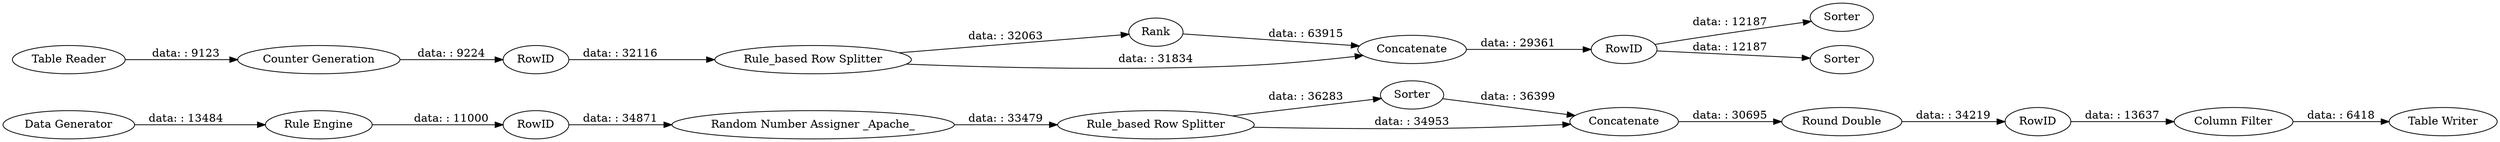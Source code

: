 digraph {
	"-2120247071231798986_1" [label="Data Generator"]
	"-2120247071231798986_20" [label=RowID]
	"-2120247071231798986_11" [label="Counter Generation"]
	"-2120247071231798986_21" [label=RowID]
	"-2120247071231798986_22" [label="Column Filter"]
	"-2120247071231798986_8" [label="Table Writer"]
	"-2120247071231798986_13" [label="Round Double"]
	"-2120247071231798986_16" [label=RowID]
	"-2120247071231798986_2" [label="Rule Engine"]
	"-2120247071231798986_17" [label=Sorter]
	"-2120247071231798986_23" [label=Sorter]
	"-2120247071231798986_10" [label="Table Reader"]
	"-2120247071231798986_12" [label=Rank]
	"-2120247071231798986_15" [label=RowID]
	"-2120247071231798986_18" [label="Rule_based Row Splitter"]
	"-2120247071231798986_5" [label=Sorter]
	"-2120247071231798986_14" [label=Concatenate]
	"-2120247071231798986_4" [label="Random Number Assigner _Apache_"]
	"-2120247071231798986_19" [label=Concatenate]
	"-2120247071231798986_6" [label="Rule_based Row Splitter"]
	"-2120247071231798986_16" -> "-2120247071231798986_17" [label="data: : 12187"]
	"-2120247071231798986_5" -> "-2120247071231798986_19" [label="data: : 36399"]
	"-2120247071231798986_10" -> "-2120247071231798986_11" [label="data: : 9123"]
	"-2120247071231798986_6" -> "-2120247071231798986_12" [label="data: : 32063"]
	"-2120247071231798986_16" -> "-2120247071231798986_23" [label="data: : 12187"]
	"-2120247071231798986_6" -> "-2120247071231798986_14" [label="data: : 31834"]
	"-2120247071231798986_11" -> "-2120247071231798986_15" [label="data: : 9224"]
	"-2120247071231798986_22" -> "-2120247071231798986_8" [label="data: : 6418"]
	"-2120247071231798986_19" -> "-2120247071231798986_13" [label="data: : 30695"]
	"-2120247071231798986_21" -> "-2120247071231798986_22" [label="data: : 13637"]
	"-2120247071231798986_12" -> "-2120247071231798986_14" [label="data: : 63915"]
	"-2120247071231798986_15" -> "-2120247071231798986_6" [label="data: : 32116"]
	"-2120247071231798986_4" -> "-2120247071231798986_18" [label="data: : 33479"]
	"-2120247071231798986_2" -> "-2120247071231798986_20" [label="data: : 11000"]
	"-2120247071231798986_18" -> "-2120247071231798986_19" [label="data: : 34953"]
	"-2120247071231798986_14" -> "-2120247071231798986_16" [label="data: : 29361"]
	"-2120247071231798986_1" -> "-2120247071231798986_2" [label="data: : 13484"]
	"-2120247071231798986_20" -> "-2120247071231798986_4" [label="data: : 34871"]
	"-2120247071231798986_18" -> "-2120247071231798986_5" [label="data: : 36283"]
	"-2120247071231798986_13" -> "-2120247071231798986_21" [label="data: : 34219"]
	rankdir=LR
}
